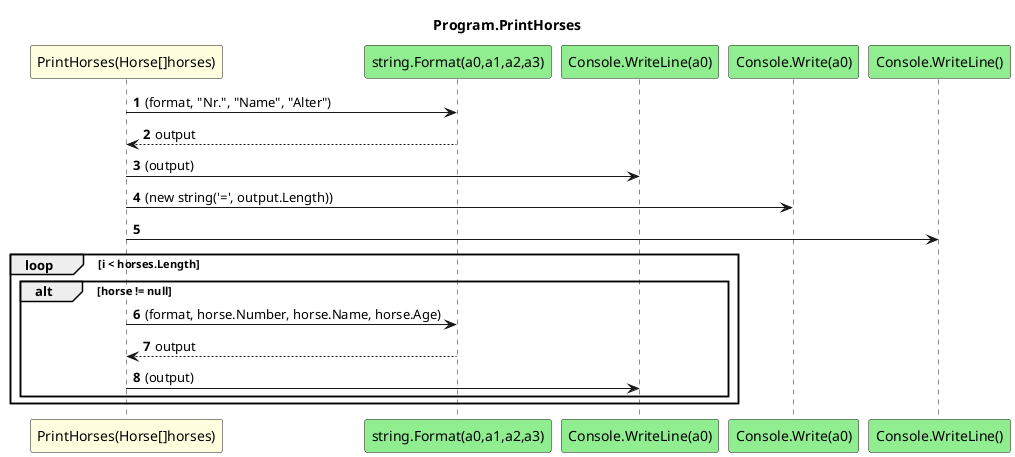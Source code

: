 @startuml Program.PrintHorses
title Program.PrintHorses
participant "PrintHorses(Horse[]horses)" as PrintHorses_p0 #LightYellow
participant "string.Format(a0,a1,a2,a3)" as string_Format_a0_a1_a2_a3 #LightGreen
participant "Console.WriteLine(a0)" as Console_WriteLine_a0 #LightGreen
participant "Console.Write(a0)" as Console_Write_a0 #LightGreen
participant "Console.WriteLine()" as Console_WriteLine #LightGreen
autonumber
PrintHorses_p0 -> string_Format_a0_a1_a2_a3 : (format, "Nr.", "Name", "Alter")
string_Format_a0_a1_a2_a3 --> PrintHorses_p0 : output
PrintHorses_p0 -> Console_WriteLine_a0 : (output)
PrintHorses_p0 -> Console_Write_a0 : (new string('=', output.Length))
PrintHorses_p0 -> Console_WriteLine
loop i < horses.Length
    alt horse != null
        PrintHorses_p0 -> string_Format_a0_a1_a2_a3 : (format, horse.Number, horse.Name, horse.Age)
        string_Format_a0_a1_a2_a3 --> PrintHorses_p0 : output
        PrintHorses_p0 -> Console_WriteLine_a0 : (output)
    end
end
@enduml
